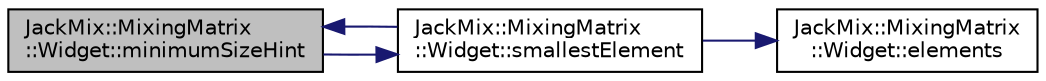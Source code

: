 digraph "JackMix::MixingMatrix::Widget::minimumSizeHint"
{
 // LATEX_PDF_SIZE
  edge [fontname="Helvetica",fontsize="10",labelfontname="Helvetica",labelfontsize="10"];
  node [fontname="Helvetica",fontsize="10",shape=record];
  rankdir="LR";
  Node1 [label="JackMix::MixingMatrix\l::Widget::minimumSizeHint",height=0.2,width=0.4,color="black", fillcolor="grey75", style="filled", fontcolor="black",tooltip=" "];
  Node1 -> Node2 [color="midnightblue",fontsize="10",style="solid",fontname="Helvetica"];
  Node2 [label="JackMix::MixingMatrix\l::Widget::smallestElement",height=0.2,width=0.4,color="black", fillcolor="white", style="filled",URL="$d9/d0d/class_jack_mix_1_1_mixing_matrix_1_1_widget.html#ad68aba2252297af7a336ecc00610ff85",tooltip="Layout"];
  Node2 -> Node3 [color="midnightblue",fontsize="10",style="solid",fontname="Helvetica"];
  Node3 [label="JackMix::MixingMatrix\l::Widget::elements",height=0.2,width=0.4,color="black", fillcolor="white", style="filled",URL="$d9/d0d/class_jack_mix_1_1_mixing_matrix_1_1_widget.html#a5cc2abc4bb564ee3848876bf75278f7d",tooltip=" "];
  Node2 -> Node1 [color="midnightblue",fontsize="10",style="solid",fontname="Helvetica"];
}
